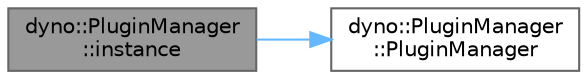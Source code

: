 digraph "dyno::PluginManager::instance"
{
 // LATEX_PDF_SIZE
  bgcolor="transparent";
  edge [fontname=Helvetica,fontsize=10,labelfontname=Helvetica,labelfontsize=10];
  node [fontname=Helvetica,fontsize=10,shape=box,height=0.2,width=0.4];
  rankdir="LR";
  Node1 [id="Node000001",label="dyno::PluginManager\l::instance",height=0.2,width=0.4,color="gray40", fillcolor="grey60", style="filled", fontcolor="black",tooltip=" "];
  Node1 -> Node2 [id="edge1_Node000001_Node000002",color="steelblue1",style="solid",tooltip=" "];
  Node2 [id="Node000002",label="dyno::PluginManager\l::PluginManager",height=0.2,width=0.4,color="grey40", fillcolor="white", style="filled",URL="$classdyno_1_1_plugin_manager.html#afea4425be57eac83f9d71965722353de",tooltip=" "];
}
